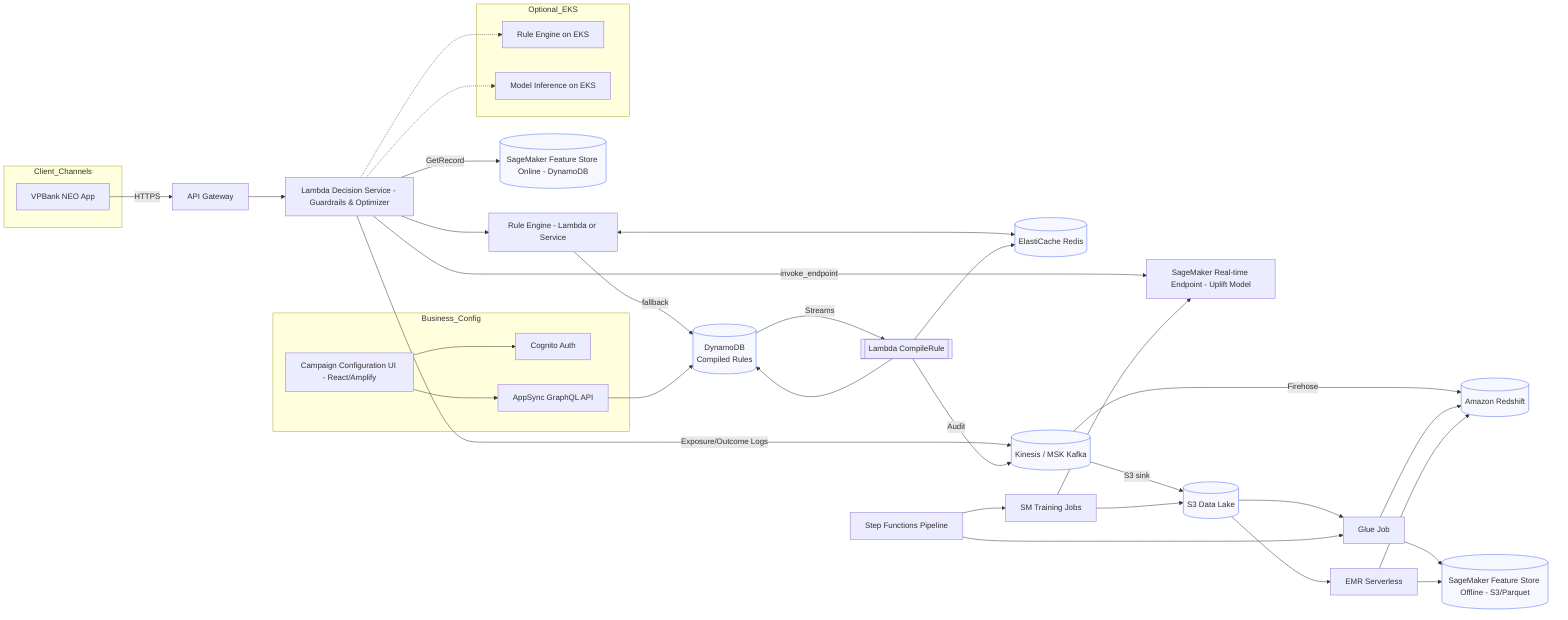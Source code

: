 %% Uplift Engine Architecture v2 — includes Rule Engine & Redis
%% Source of truth for rendering PNG (use mmdc via render-architecture.ps1)

flowchart LR
  %% Clients and Channels
  subgraph Client_Channels
    APP[VPBank NEO App]
  end

  %% Front Door
  APIGW[API Gateway]
  APP -->|HTTPS| APIGW

  %% Decision Layer
  LAMBDA_DECISION[Lambda Decision Service - Guardrails & Optimizer]
  APIGW --> LAMBDA_DECISION

  %% Rule Engine & Caching
  RULE_ENGINE[Rule Engine - Lambda or Service]
  REDIS[(ElastiCache Redis)]
  DDB_RULES[(DynamoDB\nCompiled Rules)]
  LAMBDA_DECISION --> RULE_ENGINE
  RULE_ENGINE <--> REDIS
  RULE_ENGINE -->|fallback| DDB_RULES

  %% Feature Store (Online/Offline)
  FEATURE_ONLINE[(SageMaker Feature Store Online - DynamoDB)]
  FEATURE_OFFLINE[(SageMaker Feature Store Offline - S3/Parquet)]
  LAMBDA_DECISION -->|GetRecord| FEATURE_ONLINE

  %% Model Inference
  SM_EP[SageMaker Real-time Endpoint - Uplift Model]
  LAMBDA_DECISION -->|invoke_endpoint| SM_EP

  %% Streaming & Logging
  KINESIS[(Kinesis / MSK Kafka)]
  LAMBDA_DECISION -->|Exposure/Outcome Logs| KINESIS

  %% Analytics Warehouse
  REDSHIFT[(Amazon Redshift)]
  S3LAKE[(S3 Data Lake)]
  KINESIS -->|Firehose| REDSHIFT
  KINESIS -->|S3 sink| S3LAKE

  %% Campaign Config (Business UI)
  subgraph Business_Config
    COGNITO[Cognito Auth]
    APPSYNC[AppSync GraphQL API]
    RULE_UI[Campaign Configuration UI - React/Amplify]
    RULE_UI --> COGNITO
    RULE_UI --> APPSYNC
  end

  APPSYNC --> DDB_RULES
  DDB_RULES -->|Streams| COMPILE_RULE[[Lambda CompileRule]]
  COMPILE_RULE --> REDIS
  COMPILE_RULE --> DDB_RULES
  COMPILE_RULE -->|Audit| KINESIS

  %% Batch / Near Real-time Aggregates
  GLUE[Glue Job]
  EMR[EMR Serverless]
  GLUE --> FEATURE_OFFLINE
  EMR --> FEATURE_OFFLINE
  S3LAKE --> GLUE
  S3LAKE --> EMR
  GLUE --> REDSHIFT
  EMR --> REDSHIFT

  %% MLOps
  STEP[Step Functions Pipeline]
  TRAIN[SM Training Jobs]
  STEP --> GLUE
  STEP --> TRAIN
  TRAIN --> S3LAKE
  TRAIN --> SM_EP

  %% Optional EKS Inference/Rules
  subgraph Optional_EKS
    EKS_RULE[Rule Engine on EKS]
    EKS_INF[Model Inference on EKS]
  end
  LAMBDA_DECISION -.-> EKS_RULE
  LAMBDA_DECISION -.-> EKS_INF

  %% Notes
  classDef store fill:#f7f7ff,stroke:#4c6ef5,stroke-width:1px
  class FEATURE_ONLINE,FEATURE_OFFLINE,S3LAKE,REDSHIFT,DDB_RULES,REDIS,KINESIS store

  %% Emphasis labels (v2.1 highlights)
  click RULE_ENGINE "#" "Rule Engine runtime"
  click REDIS "#" "Low-latency cache"
  click KINESIS "#" "Streaming (Kinesis/MSK)"
  click RULE_UI "#" "Campaign Config UI"
  click REDSHIFT "#" "Analytics Warehouse"